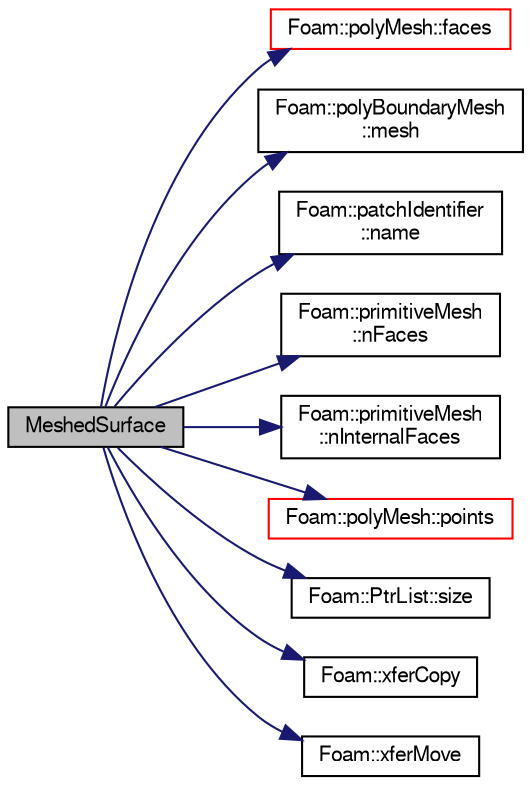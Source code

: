 digraph "MeshedSurface"
{
  bgcolor="transparent";
  edge [fontname="FreeSans",fontsize="10",labelfontname="FreeSans",labelfontsize="10"];
  node [fontname="FreeSans",fontsize="10",shape=record];
  rankdir="LR";
  Node1 [label="MeshedSurface",height=0.2,width=0.4,color="black", fillcolor="grey75", style="filled" fontcolor="black"];
  Node1 -> Node2 [color="midnightblue",fontsize="10",style="solid",fontname="FreeSans"];
  Node2 [label="Foam::polyMesh::faces",height=0.2,width=0.4,color="red",URL="$a01861.html#a4434536d50d4c14116249da802a1e2b2",tooltip="Return raw faces. "];
  Node1 -> Node3 [color="midnightblue",fontsize="10",style="solid",fontname="FreeSans"];
  Node3 [label="Foam::polyBoundaryMesh\l::mesh",height=0.2,width=0.4,color="black",URL="$a01855.html#aa51573bc757d5d5bb058db0464886447",tooltip="Return the mesh reference. "];
  Node1 -> Node4 [color="midnightblue",fontsize="10",style="solid",fontname="FreeSans"];
  Node4 [label="Foam::patchIdentifier\l::name",height=0.2,width=0.4,color="black",URL="$a01749.html#a75b72488d2e82151b025744974919d5d",tooltip="Return name. "];
  Node1 -> Node5 [color="midnightblue",fontsize="10",style="solid",fontname="FreeSans"];
  Node5 [label="Foam::primitiveMesh\l::nFaces",height=0.2,width=0.4,color="black",URL="$a01911.html#a9be088de373a98524a153de7da0e92e8"];
  Node1 -> Node6 [color="midnightblue",fontsize="10",style="solid",fontname="FreeSans"];
  Node6 [label="Foam::primitiveMesh\l::nInternalFaces",height=0.2,width=0.4,color="black",URL="$a01911.html#aa1eec60bd258a70018b8ffda0dced7bb"];
  Node1 -> Node7 [color="midnightblue",fontsize="10",style="solid",fontname="FreeSans"];
  Node7 [label="Foam::polyMesh::points",height=0.2,width=0.4,color="red",URL="$a01861.html#a084ae534298576408f063a6b3b820959",tooltip="Return raw points. "];
  Node1 -> Node8 [color="midnightblue",fontsize="10",style="solid",fontname="FreeSans"];
  Node8 [label="Foam::PtrList::size",height=0.2,width=0.4,color="black",URL="$a01975.html#a723361dc2020160f5492e8fe2d09fa44",tooltip="Return the number of elements in the PtrList. "];
  Node1 -> Node9 [color="midnightblue",fontsize="10",style="solid",fontname="FreeSans"];
  Node9 [label="Foam::xferCopy",height=0.2,width=0.4,color="black",URL="$a10237.html#a9304dc7c64f975ca4e54b1d6610de4d1"];
  Node1 -> Node10 [color="midnightblue",fontsize="10",style="solid",fontname="FreeSans"];
  Node10 [label="Foam::xferMove",height=0.2,width=0.4,color="black",URL="$a10237.html#ae3ad39ee5ad896e6d3c0f137ecd12abb"];
}
